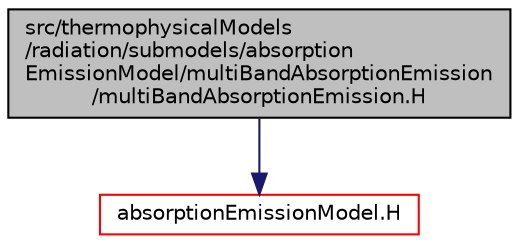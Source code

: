 digraph "src/thermophysicalModels/radiation/submodels/absorptionEmissionModel/multiBandAbsorptionEmission/multiBandAbsorptionEmission.H"
{
  bgcolor="transparent";
  edge [fontname="Helvetica",fontsize="10",labelfontname="Helvetica",labelfontsize="10"];
  node [fontname="Helvetica",fontsize="10",shape=record];
  Node1 [label="src/thermophysicalModels\l/radiation/submodels/absorption\lEmissionModel/multiBandAbsorptionEmission\l/multiBandAbsorptionEmission.H",height=0.2,width=0.4,color="black", fillcolor="grey75", style="filled" fontcolor="black"];
  Node1 -> Node2 [color="midnightblue",fontsize="10",style="solid",fontname="Helvetica"];
  Node2 [label="absorptionEmissionModel.H",height=0.2,width=0.4,color="red",URL="$absorptionEmissionModel_8H.html"];
}
